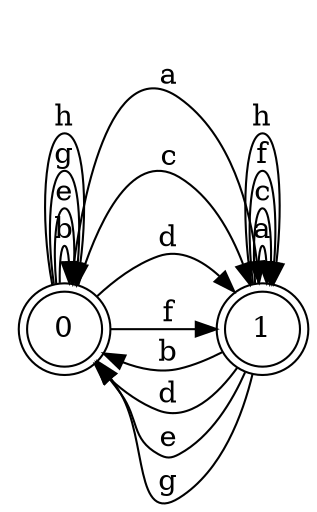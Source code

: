 digraph n2_9 {
__start0 [label="" shape="none"];

rankdir=LR;
size="8,5";

s0 [style="rounded,filled", color="black", fillcolor="white" shape="doublecircle", label="0"];
s1 [style="rounded,filled", color="black", fillcolor="white" shape="doublecircle", label="1"];
s0 -> s1 [label="a"];
s0 -> s0 [label="b"];
s0 -> s1 [label="c"];
s0 -> s1 [label="d"];
s0 -> s0 [label="e"];
s0 -> s1 [label="f"];
s0 -> s0 [label="g"];
s0 -> s0 [label="h"];
s1 -> s1 [label="a"];
s1 -> s0 [label="b"];
s1 -> s1 [label="c"];
s1 -> s0 [label="d"];
s1 -> s0 [label="e"];
s1 -> s1 [label="f"];
s1 -> s0 [label="g"];
s1 -> s1 [label="h"];

}